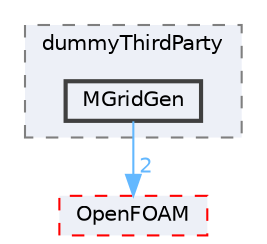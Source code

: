 digraph "src/dummyThirdParty/MGridGen"
{
 // LATEX_PDF_SIZE
  bgcolor="transparent";
  edge [fontname=Helvetica,fontsize=10,labelfontname=Helvetica,labelfontsize=10];
  node [fontname=Helvetica,fontsize=10,shape=box,height=0.2,width=0.4];
  compound=true
  subgraph clusterdir_3dbf595be03a0daf8d8ce1c2eec1d958 {
    graph [ bgcolor="#edf0f7", pencolor="grey50", label="dummyThirdParty", fontname=Helvetica,fontsize=10 style="filled,dashed", URL="dir_3dbf595be03a0daf8d8ce1c2eec1d958.html",tooltip=""]
  dir_cbdaaa625117f37011a887847112bebe [label="MGridGen", fillcolor="#edf0f7", color="grey25", style="filled,bold", URL="dir_cbdaaa625117f37011a887847112bebe.html",tooltip=""];
  }
  dir_c5473ff19b20e6ec4dfe5c310b3778a8 [label="OpenFOAM", fillcolor="#edf0f7", color="red", style="filled,dashed", URL="dir_c5473ff19b20e6ec4dfe5c310b3778a8.html",tooltip=""];
  dir_cbdaaa625117f37011a887847112bebe->dir_c5473ff19b20e6ec4dfe5c310b3778a8 [headlabel="2", labeldistance=1.5 headhref="dir_002392_002695.html" href="dir_002392_002695.html" color="steelblue1" fontcolor="steelblue1"];
}

